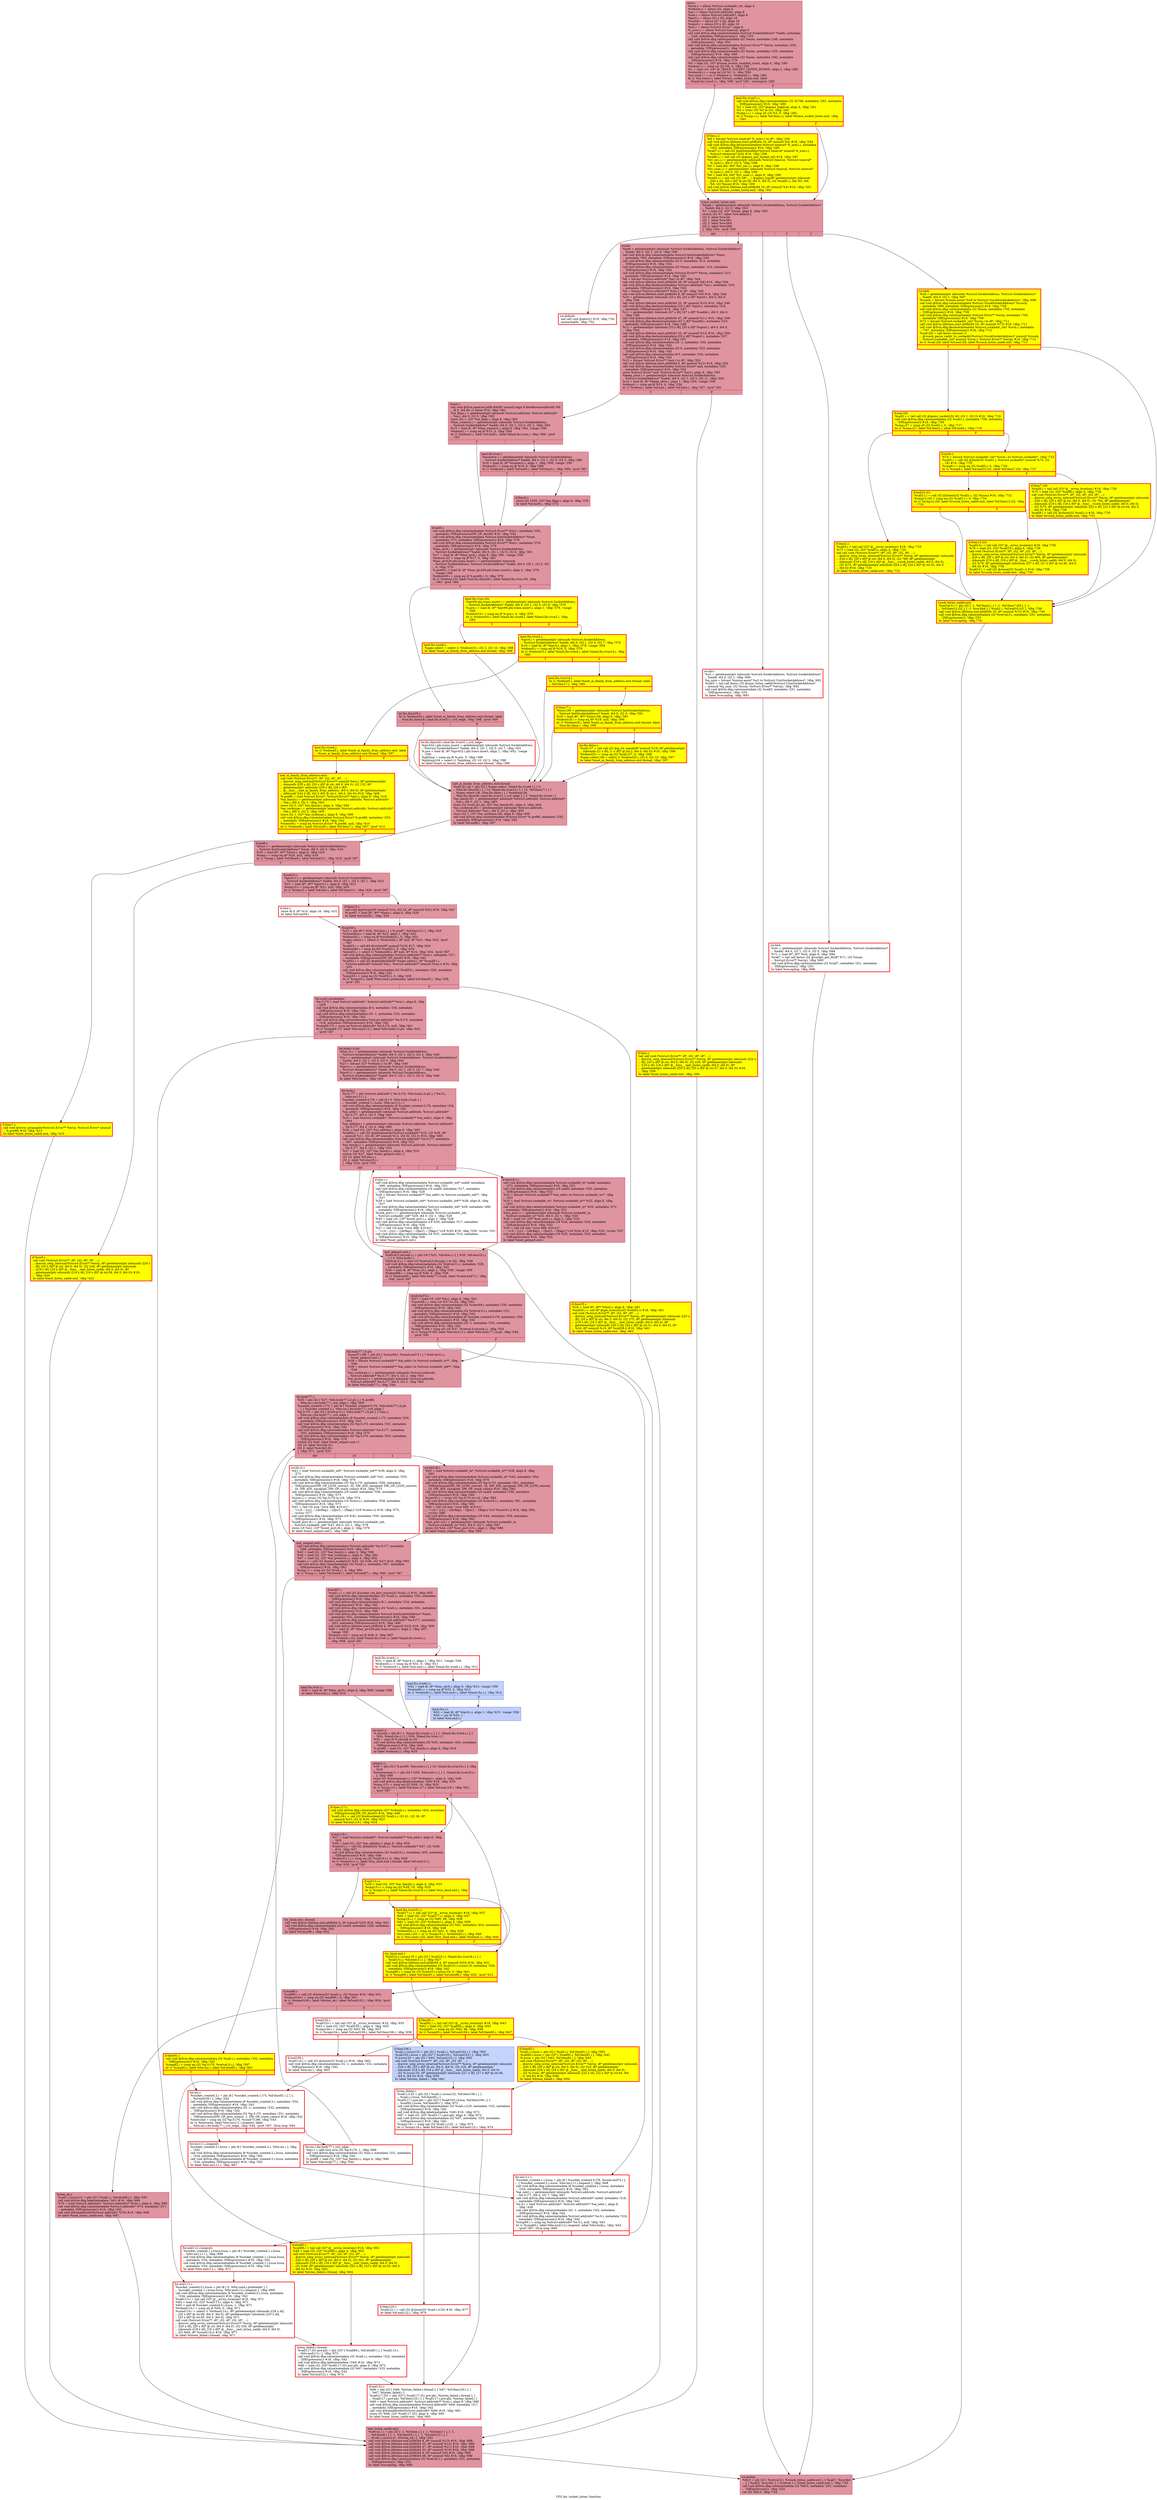 digraph "CFG for 'socket_listen' function" {
	label="CFG for 'socket_listen' function";

	Node0x55cbae876280 [shape=record,color="#b70d28ff", style=filled, fillcolor="#b70d2870",label="{entry:\l  %svm.i = alloca %struct.sockaddr_vm, align 4\l  %v6only.i.i = alloca i32, align 4\l  %ai.i = alloca %struct.addrinfo, align 8\l  %res.i = alloca %struct.addrinfo*, align 8\l  %port.i = alloca [33 x i8], align 16\l  %uaddr.i = alloca [47 x i8], align 16\l  %uport.i = alloca [33 x i8], align 16\l  %err.i = alloca %struct.Error*, align 8\l  %_now.i.i = alloca %struct.timeval, align 8\l  call void @llvm.dbg.value(metadata %struct.SocketAddress* %addr, metadata\l... !248, metadata !DIExpression()), !dbg !253\l  call void @llvm.dbg.value(metadata i32 %num, metadata !249, metadata\l... !DIExpression()), !dbg !253\l  call void @llvm.dbg.value(metadata %struct.Error** %errp, metadata !250,\l... metadata !DIExpression()), !dbg !253\l  call void @llvm.dbg.value(metadata i32 %num, metadata !254, metadata\l... !DIExpression()) #16, !dbg !260\l  call void @llvm.dbg.value(metadata i32 %num, metadata !262, metadata\l... !DIExpression()) #16, !dbg !276\l  %0 = load i32, i32* @trace_events_enabled_count, align 4, !dbg !280\l  %tobool.i.i = icmp eq i32 %0, 0, !dbg !280\l  %1 = load i16, i16* @_TRACE_SOCKET_LISTEN_DSTATE, align 2, !dbg !280\l  %tobool4.i.i = icmp eq i16 %1, 0, !dbg !280\l  %or.cond.i.i = or i1 %tobool.i.i, %tobool4.i.i, !dbg !280\l  br i1 %or.cond.i.i, label %trace_socket_listen.exit, label\l... %land.lhs.true5.i.i, !dbg !280, !prof !281, !misexpect !282\l|{<s0>T|<s1>F}}"];
	Node0x55cbae876280:s0 -> Node0x55cbae91e3b0;
	Node0x55cbae876280:s1 -> Node0x55cbae9c3880;
	Node0x55cbae9c3880 [shape=record,penwidth=3.0, style="filled", color="red", fillcolor="yellow",label="{land.lhs.true5.i.i:                               \l  call void @llvm.dbg.value(metadata i32 32768, metadata !283, metadata\l... !DIExpression()) #16, !dbg !289\l  %2 = load i32, i32* @qemu_loglevel, align 4, !dbg !291\l  %3 = trunc i32 %2 to i16, !dbg !292\l  %cmp.i.i.i = icmp slt i16 %3, 0, !dbg !292\l  br i1 %cmp.i.i.i, label %if.then.i.i, label %trace_socket_listen.exit, !dbg\l... !293\l|{<s0>T|<s1>F}}"];
	Node0x55cbae9c3880:s0 -> Node0x55cbae91d450;
	Node0x55cbae9c3880:s1 -> Node0x55cbae91e3b0;
	Node0x55cbae91d450 [shape=record,penwidth=3.0, style="filled", color="red", fillcolor="yellow",label="{if.then.i.i:                                      \l  %4 = bitcast %struct.timeval* %_now.i.i to i8*, !dbg !294\l  call void @llvm.lifetime.start.p0i8(i64 16, i8* nonnull %4) #16, !dbg !294\l  call void @llvm.dbg.declare(metadata %struct.timeval* %_now.i.i, metadata\l... !265, metadata !DIExpression()) #16, !dbg !295\l  %call7.i.i = call i32 @gettimeofday(%struct.timeval* nonnull %_now.i.i,\l... %struct.timezone* null) #16, !dbg !296\l  %call8.i.i = tail call i32 @qemu_get_thread_id() #16, !dbg !297\l  %tv_sec.i.i = getelementptr inbounds %struct.timeval, %struct.timeval*\l... %_now.i.i, i64 0, i32 0, !dbg !298\l  %5 = load i64, i64* %tv_sec.i.i, align 8, !dbg !298\l  %tv_usec.i.i = getelementptr inbounds %struct.timeval, %struct.timeval*\l... %_now.i.i, i64 0, i32 1, !dbg !299\l  %6 = load i64, i64* %tv_usec.i.i, align 8, !dbg !299\l  %call9.i.i = tail call i32 (i8*, ...) @qemu_log(i8* getelementptr inbounds\l... ([40 x i8], [40 x i8]* @.str.56, i64 0, i64 0), i32 %call8.i.i, i64 %5, i64\l... %6, i32 %num) #16, !dbg !300\l  call void @llvm.lifetime.end.p0i8(i64 16, i8* nonnull %4) #16, !dbg !301\l  br label %trace_socket_listen.exit, !dbg !302\l}"];
	Node0x55cbae91d450 -> Node0x55cbae91e3b0;
	Node0x55cbae91e3b0 [shape=record,color="#b70d28ff", style=filled, fillcolor="#b70d2870",label="{trace_socket_listen.exit:                         \l  %type = getelementptr inbounds %struct.SocketAddress, %struct.SocketAddress*\l... %addr, i64 0, i32 0, !dbg !303\l  %7 = load i32, i32* %type, align 8, !dbg !303\l  switch i32 %7, label %sw.default [\l    i32 0, label %sw.bb\l    i32 1, label %sw.bb1\l    i32 3, label %sw.bb4\l    i32 2, label %sw.bb8\l  ], !dbg !304, !prof !305\l|{<s0>def|<s1>0|<s2>1|<s3>3|<s4>2}}"];
	Node0x55cbae91e3b0:s0 -> Node0x55cbae8d4490;
	Node0x55cbae91e3b0:s1 -> Node0x55cbae8d4860;
	Node0x55cbae91e3b0:s2 -> Node0x55cbae8345c0;
	Node0x55cbae91e3b0:s3 -> Node0x55cbae8d53e0;
	Node0x55cbae91e3b0:s4 -> Node0x55cbae8d5af0;
	Node0x55cbae8d4860 [shape=record,color="#b70d28ff", style=filled, fillcolor="#b70d2870",label="{sw.bb:                                            \l  %inet = getelementptr inbounds %struct.SocketAddress, %struct.SocketAddress*\l... %addr, i64 0, i32 1, i32 0, !dbg !306\l  call void @llvm.dbg.value(metadata %struct.InetSocketAddress* %inet,\l... metadata !308, metadata !DIExpression()) #16, !dbg !342\l  call void @llvm.dbg.value(metadata i32 0, metadata !313, metadata\l... !DIExpression()) #16, !dbg !342\l  call void @llvm.dbg.value(metadata i32 %num, metadata !314, metadata\l... !DIExpression()) #16, !dbg !342\l  call void @llvm.dbg.value(metadata %struct.Error** %errp, metadata !315,\l... metadata !DIExpression()) #16, !dbg !342\l  %8 = bitcast %struct.addrinfo* %ai.i to i8*, !dbg !344\l  call void @llvm.lifetime.start.p0i8(i64 48, i8* nonnull %8) #16, !dbg !344\l  call void @llvm.dbg.declare(metadata %struct.addrinfo* %ai.i, metadata !316,\l... metadata !DIExpression()) #16, !dbg !345\l  %9 = bitcast %struct.addrinfo** %res.i to i8*, !dbg !344\l  call void @llvm.lifetime.start.p0i8(i64 8, i8* nonnull %9) #16, !dbg !344\l  %10 = getelementptr inbounds [33 x i8], [33 x i8]* %port.i, i64 0, i64 0,\l... !dbg !346\l  call void @llvm.lifetime.start.p0i8(i64 33, i8* nonnull %10) #16, !dbg !346\l  call void @llvm.dbg.declare(metadata [33 x i8]* %port.i, metadata !319,\l... metadata !DIExpression()) #16, !dbg !347\l  %11 = getelementptr inbounds [47 x i8], [47 x i8]* %uaddr.i, i64 0, i64 0,\l... !dbg !348\l  call void @llvm.lifetime.start.p0i8(i64 47, i8* nonnull %11) #16, !dbg !348\l  call void @llvm.dbg.declare(metadata [47 x i8]* %uaddr.i, metadata !323,\l... metadata !DIExpression()) #16, !dbg !349\l  %12 = getelementptr inbounds [33 x i8], [33 x i8]* %uport.i, i64 0, i64 0,\l... !dbg !350\l  call void @llvm.lifetime.start.p0i8(i64 33, i8* nonnull %12) #16, !dbg !350\l  call void @llvm.dbg.declare(metadata [33 x i8]* %uport.i, metadata !327,\l... metadata !DIExpression()) #16, !dbg !351\l  call void @llvm.dbg.value(metadata i32 -1, metadata !332, metadata\l... !DIExpression()) #16, !dbg !342\l  call void @llvm.dbg.value(metadata i32 0, metadata !333, metadata\l... !DIExpression()) #16, !dbg !342\l  call void @llvm.dbg.value(metadata i8 0, metadata !334, metadata\l... !DIExpression()) #16, !dbg !342\l  %13 = bitcast %struct.Error** %err.i to i8*, !dbg !352\l  call void @llvm.lifetime.start.p0i8(i64 8, i8* nonnull %13) #16, !dbg !352\l  call void @llvm.dbg.value(metadata %struct.Error* null, metadata !335,\l... metadata !DIExpression()) #16, !dbg !342\l  store %struct.Error* null, %struct.Error** %err.i, align 8, !dbg !353\l  %keep_alive.i = getelementptr inbounds %struct.SocketAddress,\l... %struct.SocketAddress* %addr, i64 0, i32 1, i32 0, i32 11, !dbg !354\l  %14 = load i8, i8* %keep_alive.i, align 1, !dbg !354, !range !356\l  %tobool.i = icmp eq i8 %14, 0, !dbg !354\l  br i1 %tobool.i, label %if.end.i, label %if.then.i, !dbg !357, !prof !281\l|{<s0>T|<s1>F}}"];
	Node0x55cbae8d4860:s0 -> Node0x55cbae918420;
	Node0x55cbae8d4860:s1 -> Node0x55cbae9632a0;
	Node0x55cbae9632a0 [shape=record,penwidth=3.0, style="filled", color="red", fillcolor="yellow",label="{if.then.i:                                        \l  tail call void (%struct.Error**, i8*, i32, i8*, i8*, ...)\l... @error_setg_internal(%struct.Error** %errp, i8* getelementptr inbounds ([20 x\l... i8], [20 x i8]* @.str, i64 0, i64 0), i32 226, i8* getelementptr inbounds\l... ([18 x i8], [18 x i8]* @__func__.inet_listen_saddr, i64 0, i64 0), i8*\l... getelementptr inbounds ([55 x i8], [55 x i8]* @.str.57, i64 0, i64 0)) #16,\l... !dbg !358\l  br label %inet_listen_saddr.exit, !dbg !360\l}"];
	Node0x55cbae9632a0 -> Node0x55cbae9a6930;
	Node0x55cbae918420 [shape=record,color="#b70d28ff", style=filled, fillcolor="#b70d2870",label="{if.end.i:                                         \l  call void @llvm.memset.p0i8.i64(i8* nonnull align 8 dereferenceable(48) %8,\l... i8 0, i64 48, i1 false) #16, !dbg !361\l  %ai_flags.i = getelementptr inbounds %struct.addrinfo, %struct.addrinfo*\l... %ai.i, i64 0, i32 0, !dbg !362\l  store i32 1, i32* %ai_flags.i, align 8, !dbg !363\l  %has_numeric.i = getelementptr inbounds %struct.SocketAddress,\l... %struct.SocketAddress* %addr, i64 0, i32 1, i32 0, i32 2, !dbg !364\l  %15 = load i8, i8* %has_numeric.i, align 8, !dbg !364, !range !356\l  %tobool1.i = icmp eq i8 %15, 0, !dbg !364\l  br i1 %tobool1.i, label %if.end5.i, label %land.lhs.true.i, !dbg !366, !prof\l... !367\l|{<s0>T|<s1>F}}"];
	Node0x55cbae918420:s0 -> Node0x55cbae9f7740;
	Node0x55cbae918420:s1 -> Node0x55cbae918490;
	Node0x55cbae918490 [shape=record,color="#b70d28ff", style=filled, fillcolor="#b70d2870",label="{land.lhs.true.i:                                  \l  %numeric.i = getelementptr inbounds %struct.SocketAddress,\l... %struct.SocketAddress* %addr, i64 0, i32 1, i32 0, i32 3, !dbg !368\l  %16 = load i8, i8* %numeric.i, align 1, !dbg !368, !range !356\l  %tobool2.i = icmp eq i8 %16, 0, !dbg !368\l  br i1 %tobool2.i, label %if.end5.i, label %if.then3.i, !dbg !369, !prof !367\l|{<s0>T|<s1>F}}"];
	Node0x55cbae918490:s0 -> Node0x55cbae9f7740;
	Node0x55cbae918490:s1 -> Node0x55cbae8d8dd0;
	Node0x55cbae8d8dd0 [shape=record,color="#b70d28ff", style=filled, fillcolor="#b70d2870",label="{if.then3.i:                                       \l  store i32 1029, i32* %ai_flags.i, align 8, !dbg !370\l  br label %if.end5.i, !dbg !372\l}"];
	Node0x55cbae8d8dd0 -> Node0x55cbae9f7740;
	Node0x55cbae9f7740 [shape=record,color="#b70d28ff", style=filled, fillcolor="#b70d2870",label="{if.end5.i:                                        \l  call void @llvm.dbg.value(metadata %struct.Error** %err.i, metadata !335,\l... metadata !DIExpression(DW_OP_deref)) #16, !dbg !342\l  call void @llvm.dbg.value(metadata %struct.InetSocketAddress* %inet,\l... metadata !373, metadata !DIExpression()) #16, !dbg !379\l  call void @llvm.dbg.value(metadata %struct.Error** %err.i, metadata !378,\l... metadata !DIExpression()) #16, !dbg !379\l  %has_ipv6.i = getelementptr inbounds %struct.SocketAddress,\l... %struct.SocketAddress* %addr, i64 0, i32 1, i32 0, i32 8, !dbg !381\l  %17 = load i8, i8* %has_ipv6.i, align 8, !dbg !381, !range !356\l  %tobool.i33 = icmp eq i8 %17, 0, !dbg !381\l  %has_ipv429.phi.trans.insert.i = getelementptr inbounds\l... %struct.SocketAddress, %struct.SocketAddress* %addr, i64 0, i32 1, i32 0, i32\l... 6, !dbg !379\l  %.pre66.i = load i8, i8* %has_ipv429.phi.trans.insert.i, align 2, !dbg !379,\l... !range !356\l  %tobool30.i = icmp eq i8 %.pre66.i, 0, !dbg !379\l  br i1 %tobool.i33, label %lor.lhs.false28.i, label %land.lhs.true.i34, !dbg\l... !383, !prof !384\l|{<s0>T|<s1>F}}"];
	Node0x55cbae9f7740:s0 -> Node0x55cbae9a4920;
	Node0x55cbae9f7740:s1 -> Node0x55cbae99cce0;
	Node0x55cbae99cce0 [shape=record,penwidth=3.0, style="filled", color="red", fillcolor="yellow",label="{land.lhs.true.i34:                                \l  %ipv69.phi.trans.insert.i = getelementptr inbounds %struct.SocketAddress,\l... %struct.SocketAddress* %addr, i64 0, i32 1, i32 0, i32 9, !dbg !379\l  %.pre.i = load i8, i8* %ipv69.phi.trans.insert.i, align 1, !dbg !379, !range\l... !356\l  %tobool10.i = icmp eq i8 %.pre.i, 0, !dbg !379\l  br i1 %tobool30.i, label %land.lhs.true8.i, label %land.lhs.true2.i, !dbg\l... !385\l|{<s0>T|<s1>F}}"];
	Node0x55cbae99cce0:s0 -> Node0x55cbae9dcc70;
	Node0x55cbae99cce0:s1 -> Node0x55cbae8a9a90;
	Node0x55cbae8a9a90 [shape=record,penwidth=3.0, style="filled", color="red", fillcolor="yellow",label="{land.lhs.true2.i:                                 \l  %ipv4.i = getelementptr inbounds %struct.SocketAddress,\l... %struct.SocketAddress* %addr, i64 0, i32 1, i32 0, i32 7, !dbg !379\l  %18 = load i8, i8* %ipv4.i, align 1, !dbg !379, !range !356\l  %tobool5.i = icmp eq i8 %18, 0, !dbg !379\l  br i1 %tobool10.i, label %land.lhs.true4.i, label %land.lhs.true14.i, !dbg\l... !386\l|{<s0>T|<s1>F}}"];
	Node0x55cbae8a9a90:s0 -> Node0x55cbae94cb10;
	Node0x55cbae8a9a90:s1 -> Node0x55cbae962250;
	Node0x55cbae94cb10 [shape=record,penwidth=3.0, style="filled", color="red", fillcolor="yellow",label="{land.lhs.true4.i:                                 \l  br i1 %tobool5.i, label %inet_ai_family_from_address.exit, label\l... %inet_ai_family_from_address.exit.thread, !dbg !387\l|{<s0>T|<s1>F}}"];
	Node0x55cbae94cb10:s0 -> Node0x55cbae9680a0;
	Node0x55cbae94cb10:s1 -> Node0x55cbae9807a0;
	Node0x55cbae9dcc70 [shape=record,penwidth=3.0, style="filled", color="red", fillcolor="yellow",label="{land.lhs.true8.i:                                 \l  %spec.select = select i1 %tobool10.i, i32 2, i32 10, !dbg !388\l  br label %inet_ai_family_from_address.exit.thread, !dbg !388\l}"];
	Node0x55cbae9dcc70 -> Node0x55cbae9807a0;
	Node0x55cbae962250 [shape=record,penwidth=3.0, style="filled", color="red", fillcolor="yellow",label="{land.lhs.true14.i:                                \l  br i1 %tobool5.i, label %inet_ai_family_from_address.exit.thread, label\l... %if.then17.i, !dbg !390\l|{<s0>T|<s1>F}}"];
	Node0x55cbae962250:s0 -> Node0x55cbae9807a0;
	Node0x55cbae962250:s1 -> Node0x55cbae94df10;
	Node0x55cbae94df10 [shape=record,penwidth=3.0, style="filled", color="red", fillcolor="yellow",label="{if.then17.i:                                      \l  %host.i36 = getelementptr inbounds %struct.InetSocketAddress,\l... %struct.InetSocketAddress* %inet, i64 0, i32 0, !dbg !391\l  %19 = load i8*, i8** %host.i36, align 8, !dbg !391\l  %tobool18.i = icmp eq i8* %19, null, !dbg !394\l  br i1 %tobool18.i, label %inet_ai_family_from_address.exit.thread, label\l... %lor.lhs.false.i, !dbg !395\l|{<s0>T|<s1>F}}"];
	Node0x55cbae94df10:s0 -> Node0x55cbae9807a0;
	Node0x55cbae94df10:s1 -> Node0x55cbae825e40;
	Node0x55cbae825e40 [shape=record,penwidth=3.0, style="filled", color="red", fillcolor="yellow",label="{lor.lhs.false.i:                                  \l  %call.i37 = tail call i32 @g_str_equal(i8* nonnull %19, i8* getelementptr\l... inbounds ([1 x i8], [1 x i8]* @.str.2, i64 0, i64 0)) #16, !dbg !396\l  %tobool20.i = icmp eq i32 %call.i37, 0, !dbg !396\l  %spec.select.i38 = select i1 %tobool20.i, i32 0, i32 10, !dbg !397\l  br label %inet_ai_family_from_address.exit.thread, !dbg !397\l}"];
	Node0x55cbae825e40 -> Node0x55cbae9807a0;
	Node0x55cbae9a4920 [shape=record,color="#b70d28ff", style=filled, fillcolor="#b70d2870",label="{lor.lhs.false28.i:                                \l  br i1 %tobool30.i, label %inet_ai_family_from_address.exit.thread, label\l... %lor.lhs.false28.i.land.lhs.true31.i_crit_edge, !dbg !398, !prof !400\l|{<s0>T|<s1>F}}"];
	Node0x55cbae9a4920:s0 -> Node0x55cbae9807a0;
	Node0x55cbae9a4920:s1 -> Node0x55cbae94faa0;
	Node0x55cbae94faa0 [shape=record,penwidth=3.0, color="red",label="{lor.lhs.false28.i.land.lhs.true31.i_crit_edge:    \l  %ipv432.i.phi.trans.insert = getelementptr inbounds %struct.SocketAddress,\l... %struct.SocketAddress* %addr, i64 0, i32 1, i32 0, i32 7, !dbg !401\l  %.pre = load i8, i8* %ipv432.i.phi.trans.insert, align 1, !dbg !402, !range\l... !356\l  %phitmp = icmp eq i8 %.pre, 0, !dbg !398\l  %phitmp104 = select i1 %phitmp, i32 10, i32 2, !dbg !398\l  br label %inet_ai_family_from_address.exit.thread, !dbg !398\l}"];
	Node0x55cbae94faa0 -> Node0x55cbae9807a0;
	Node0x55cbae9807a0 [shape=record,color="#b70d28ff", style=filled, fillcolor="#b70d2870",label="{inet_ai_family_from_address.exit.thread:          \l  %call.i41.ph = phi i32 [ %spec.select, %land.lhs.true8.i ], [ 0,\l... %lor.lhs.false28.i ], [ 10, %land.lhs.true14.i ], [ 10, %if.then17.i ], [\l... %spec.select.i38, %lor.lhs.false.i ], [ %phitmp104,\l... %lor.lhs.false28.i.land.lhs.true31.i_crit_edge ], [ 2, %land.lhs.true4.i ]\l  %ai_family.i91 = getelementptr inbounds %struct.addrinfo, %struct.addrinfo*\l... %ai.i, i64 0, i32 1, !dbg !403\l  store i32 %call.i41.ph, i32* %ai_family.i91, align 4, !dbg !404\l  %ai_socktype.i92 = getelementptr inbounds %struct.addrinfo,\l... %struct.addrinfo* %ai.i, i64 0, i32 2, !dbg !405\l  store i32 1, i32* %ai_socktype.i92, align 8, !dbg !406\l  call void @llvm.dbg.value(metadata %struct.Error* %.pre86, metadata !335,\l... metadata !DIExpression()) #16, !dbg !342\l  br label %if.end8.i, !dbg !407\l}"];
	Node0x55cbae9807a0 -> Node0x55cbae8ac990;
	Node0x55cbae9680a0 [shape=record,penwidth=3.0, style="filled", color="red", fillcolor="yellow",label="{inet_ai_family_from_address.exit:                 \l  call void (%struct.Error**, i8*, i32, i8*, i8*, ...)\l... @error_setg_internal(%struct.Error** nonnull %err.i, i8* getelementptr\l... inbounds ([20 x i8], [20 x i8]* @.str, i64 0, i64 0), i32 132, i8*\l... getelementptr inbounds ([28 x i8], [28 x i8]*\l... @__func__.inet_ai_family_from_address, i64 0, i64 0), i8* getelementptr\l... inbounds ([42 x i8], [42 x i8]* @.str.1, i64 0, i64 0)) #16, !dbg !408\l  %.pre86 = load %struct.Error*, %struct.Error** %err.i, align 8, !dbg !410\l  %ai_family.i = getelementptr inbounds %struct.addrinfo, %struct.addrinfo*\l... %ai.i, i64 0, i32 1, !dbg !403\l  store i32 0, i32* %ai_family.i, align 4, !dbg !404\l  %ai_socktype.i = getelementptr inbounds %struct.addrinfo, %struct.addrinfo*\l... %ai.i, i64 0, i32 2, !dbg !405\l  store i32 1, i32* %ai_socktype.i, align 8, !dbg !406\l  call void @llvm.dbg.value(metadata %struct.Error* %.pre86, metadata !335,\l... metadata !DIExpression()) #16, !dbg !342\l  %tobool6.i = icmp eq %struct.Error* %.pre86, null, !dbg !410\l  br i1 %tobool6.i, label %if.end8.i, label %if.then7.i, !dbg !407, !prof !412\l|{<s0>T|<s1>F}}"];
	Node0x55cbae9680a0:s0 -> Node0x55cbae8ac990;
	Node0x55cbae9680a0:s1 -> Node0x55cbae9f1360;
	Node0x55cbae9f1360 [shape=record,penwidth=3.0, style="filled", color="red", fillcolor="yellow",label="{if.then7.i:                                       \l  call void @error_propagate(%struct.Error** %errp, %struct.Error* nonnull\l... %.pre86) #16, !dbg !413\l  br label %inet_listen_saddr.exit, !dbg !415\l}"];
	Node0x55cbae9f1360 -> Node0x55cbae9a6930;
	Node0x55cbae8ac990 [shape=record,color="#b70d28ff", style=filled, fillcolor="#b70d2870",label="{if.end8.i:                                        \l  %host.i = getelementptr inbounds %struct.InetSocketAddress,\l... %struct.InetSocketAddress* %inet, i64 0, i32 0, !dbg !416\l  %20 = load i8*, i8** %host.i, align 8, !dbg !416\l  %cmp.i = icmp eq i8* %20, null, !dbg !418\l  br i1 %cmp.i, label %if.then9.i, label %if.end10.i, !dbg !419, !prof !367\l|{<s0>T|<s1>F}}"];
	Node0x55cbae8ac990:s0 -> Node0x55cbae997f30;
	Node0x55cbae8ac990:s1 -> Node0x55cbae9f0440;
	Node0x55cbae997f30 [shape=record,penwidth=3.0, style="filled", color="red", fillcolor="yellow",label="{if.then9.i:                                       \l  call void (%struct.Error**, i8*, i32, i8*, i8*, ...)\l... @error_setg_internal(%struct.Error** %errp, i8* getelementptr inbounds ([20 x\l... i8], [20 x i8]* @.str, i64 0, i64 0), i32 244, i8* getelementptr inbounds\l... ([18 x i8], [18 x i8]* @__func__.inet_listen_saddr, i64 0, i64 0), i8*\l... getelementptr inbounds ([19 x i8], [19 x i8]* @.str.58, i64 0, i64 0)) #16,\l... !dbg !420\l  br label %inet_listen_saddr.exit, !dbg !422\l}"];
	Node0x55cbae997f30 -> Node0x55cbae9a6930;
	Node0x55cbae9f0440 [shape=record,color="#b70d28ff", style=filled, fillcolor="#b70d2870",label="{if.end10.i:                                       \l  %port11.i = getelementptr inbounds %struct.SocketAddress,\l... %struct.SocketAddress* %addr, i64 0, i32 1, i32 0, i32 1, !dbg !423\l  %21 = load i8*, i8** %port11.i, align 8, !dbg !423\l  %cmp12.i = icmp eq i8* %21, null, !dbg !425\l  br i1 %cmp12.i, label %if.else.i, label %if.then13.i, !dbg !426, !prof !367\l|{<s0>T|<s1>F}}"];
	Node0x55cbae9f0440:s0 -> Node0x55cbae922650;
	Node0x55cbae9f0440:s1 -> Node0x55cbae8d4080;
	Node0x55cbae8d4080 [shape=record,color="#b70d28ff", style=filled, fillcolor="#b70d2870",label="{if.then13.i:                                      \l  call void @pstrcpy(i8* nonnull %10, i32 33, i8* nonnull %21) #16, !dbg !427\l  %.pre87 = load i8*, i8** %host.i, align 8, !dbg !429\l  br label %if.end39.i, !dbg !430\l}"];
	Node0x55cbae8d4080 -> Node0x55cbae64c7d0;
	Node0x55cbae922650 [shape=record,penwidth=3.0, color="red",label="{if.else.i:                                        \l  store i8 0, i8* %10, align 16, !dbg !431\l  br label %if.end39.i\l}"];
	Node0x55cbae922650 -> Node0x55cbae64c7d0;
	Node0x55cbae64c7d0 [shape=record,color="#b70d28ff", style=filled, fillcolor="#b70d2870",label="{if.end39.i:                                       \l  %22 = phi i8* [ %20, %if.else.i ], [ %.pre87, %if.then13.i ], !dbg !429\l  %strlenfirst.i = load i8, i8* %22, align 1, !dbg !433\l  %tobool42.i = icmp eq i8 %strlenfirst.i, 0, !dbg !433\l  %spec.select.i = select i1 %tobool42.i, i8* null, i8* %22, !dbg !433, !prof\l... !367\l  %call45.i = call i64 @strlen(i8* nonnull %10) #17, !dbg !434\l  %tobool46.i = icmp eq i64 %call45.i, 0, !dbg !434\l  %cond51.i = select i1 %tobool46.i, i8* null, i8* %10, !dbg !434, !prof !367\l  call void @llvm.dbg.value(metadata %struct.addrinfo** %res.i, metadata !317,\l... metadata !DIExpression(DW_OP_deref)) #16, !dbg !342\l  %call52.i = call i32 @getaddrinfo(i8* %spec.select.i, i8* %cond51.i,\l... %struct.addrinfo* nonnull %ai.i, %struct.addrinfo** nonnull %res.i) #16, !dbg\l... !435\l  call void @llvm.dbg.value(metadata i32 %call52.i, metadata !328, metadata\l... !DIExpression()) #16, !dbg !342\l  %cmp53.i = icmp eq i32 %call52.i, 0, !dbg !436\l  br i1 %cmp53.i, label %for.cond.i.preheader, label %if.then55.i, !dbg !438,\l... !prof !281\l|{<s0>T|<s1>F}}"];
	Node0x55cbae64c7d0:s0 -> Node0x55cbae9a8c80;
	Node0x55cbae64c7d0:s1 -> Node0x55cbae94ed40;
	Node0x55cbae9a8c80 [shape=record,color="#b70d28ff", style=filled, fillcolor="#b70d2870",label="{for.cond.i.preheader:                             \l  %e.0.i74 = load %struct.addrinfo*, %struct.addrinfo** %res.i, align 8, !dbg\l... !439\l  call void @llvm.dbg.value(metadata i8 0, metadata !334, metadata\l... !DIExpression()) #16, !dbg !342\l  call void @llvm.dbg.value(metadata i32 -1, metadata !332, metadata\l... !DIExpression()) #16, !dbg !342\l  call void @llvm.dbg.value(metadata %struct.addrinfo* %e.0.i74, metadata\l... !318, metadata !DIExpression()) #16, !dbg !342\l  %cmp60.i75 = icmp eq %struct.addrinfo* %e.0.i74, null, !dbg !441\l  br i1 %cmp60.i75, label %for.end112.i, label %for.body.i.lr.ph, !dbg !443,\l... !prof !367\l|{<s0>T|<s1>F}}"];
	Node0x55cbae9a8c80:s0 -> Node0x55cbae969780;
	Node0x55cbae9a8c80:s1 -> Node0x55cbae97ddc0;
	Node0x55cbae97ddc0 [shape=record,color="#b70d28ff", style=filled, fillcolor="#b70d2870",label="{for.body.i.lr.ph:                                 \l  %has_to.i = getelementptr inbounds %struct.SocketAddress,\l... %struct.SocketAddress* %addr, i64 0, i32 1, i32 0, i32 4, !dbg !444\l  %to.i = getelementptr inbounds %struct.SocketAddress, %struct.SocketAddress*\l... %addr, i64 0, i32 1, i32 0, i32 5, !dbg !444\l  %23 = bitcast i32* %v6only.i.i to i8*, !dbg !446\l  %ipv4.i.i = getelementptr inbounds %struct.SocketAddress,\l... %struct.SocketAddress* %addr, i64 0, i32 1, i32 0, i32 7, !dbg !446\l  %ipv6.i.i = getelementptr inbounds %struct.SocketAddress,\l... %struct.SocketAddress* %addr, i64 0, i32 1, i32 0, i32 9, !dbg !446\l  br label %for.body.i, !dbg !443\l}"];
	Node0x55cbae97ddc0 -> Node0x55cbae9dc2a0;
	Node0x55cbae94ed40 [shape=record,penwidth=3.0, style="filled", color="red", fillcolor="yellow",label="{if.then55.i:                                      \l  %24 = load i8*, i8** %host.i, align 8, !dbg !461\l  %call58.i = call i8* @gai_strerror(i32 %call52.i) #16, !dbg !461\l  call void (%struct.Error**, i8*, i32, i8*, i8*, ...)\l... @error_setg_internal(%struct.Error** %errp, i8* getelementptr inbounds ([20 x\l... i8], [20 x i8]* @.str, i64 0, i64 0), i32 275, i8* getelementptr inbounds\l... ([18 x i8], [18 x i8]* @__func__.inet_listen_saddr, i64 0, i64 0), i8*\l... getelementptr inbounds ([40 x i8], [40 x i8]* @.str.31, i64 0, i64 0), i8*\l... %24, i8* nonnull %10, i8* %call58.i) #16, !dbg !461\l  br label %inet_listen_saddr.exit, !dbg !463\l}"];
	Node0x55cbae94ed40 -> Node0x55cbae9a6930;
	Node0x55cbae9dc2a0 [shape=record,color="#b70d28ff", style=filled, fillcolor="#b70d2870",label="{for.body.i:                                       \l  %e.0.i77 = phi %struct.addrinfo* [ %e.0.i74, %for.body.i.lr.ph ], [ %e.0.i,\l... %for.inc111.i ]\l  %socket_created.0.i76 = phi i8 [ 0, %for.body.i.lr.ph ], [\l... %socket_created.1.i.lcssa, %for.inc111.i ]\l  call void @llvm.dbg.value(metadata i8 %socket_created.0.i76, metadata !334,\l... metadata !DIExpression()) #16, !dbg !342\l  %ai_addr.i = getelementptr inbounds %struct.addrinfo, %struct.addrinfo*\l... %e.0.i77, i64 0, i32 5, !dbg !464\l  %25 = load %struct.sockaddr*, %struct.sockaddr** %ai_addr.i, align 8, !dbg\l... !464\l  %ai_addrlen.i = getelementptr inbounds %struct.addrinfo, %struct.addrinfo*\l... %e.0.i77, i64 0, i32 4, !dbg !465\l  %26 = load i32, i32* %ai_addrlen.i, align 8, !dbg !465\l  %call64.i = call i32 @getnameinfo(%struct.sockaddr* %25, i32 %26, i8*\l... nonnull %11, i32 46, i8* nonnull %12, i32 32, i32 3) #16, !dbg !466\l  call void @llvm.dbg.value(metadata %struct.addrinfo* %e.0.i77, metadata\l... !467, metadata !DIExpression()) #16, !dbg !521\l  %ai_family.i.i = getelementptr inbounds %struct.addrinfo, %struct.addrinfo*\l... %e.0.i77, i64 0, i32 1, !dbg !523\l  %27 = load i32, i32* %ai_family.i.i, align 4, !dbg !523\l  switch i32 %27, label %inet_getport.exit.i [\l    i32 10, label %if.else.i.i\l    i32 2, label %if.else18.i.i\l  ], !dbg !524, !prof !525\l|{<s0>def|<s1>10|<s2>2}}"];
	Node0x55cbae9dc2a0:s0 -> Node0x55cbae95c580;
	Node0x55cbae9dc2a0:s1 -> Node0x55cbae8d6200;
	Node0x55cbae9dc2a0:s2 -> Node0x55cbae646d30;
	Node0x55cbae8d6200 [shape=record,penwidth=3.0, color="red",label="{if.else.i.i:                                      \l  call void @llvm.dbg.value(metadata %struct.sockaddr_in6* undef, metadata\l... !490, metadata !DIExpression()) #16, !dbg !521\l  call void @llvm.dbg.value(metadata i16 undef, metadata !517, metadata\l... !DIExpression()) #16, !dbg !526\l  %28 = bitcast %struct.sockaddr** %ai_addr.i to %struct.sockaddr_in6**, !dbg\l... !527\l  %29 = load %struct.sockaddr_in6*, %struct.sockaddr_in6** %28, align 8, !dbg\l... !527\l  call void @llvm.dbg.value(metadata %struct.sockaddr_in6* %29, metadata !490,\l... metadata !DIExpression()) #16, !dbg !521\l  %sin6_port.i.i = getelementptr inbounds %struct.sockaddr_in6,\l... %struct.sockaddr_in6* %29, i64 0, i32 1, !dbg !528\l  %30 = load i16, i16* %sin6_port.i.i, align 2, !dbg !528\l  call void @llvm.dbg.value(metadata i16 %30, metadata !517, metadata\l... !DIExpression()) #16, !dbg !526\l  %31 = call i16 asm \"rorw $$8, $\{0:w\}\",\l... \"=r,0,~\{cc\},~\{dirflag\},~\{fpsr\},~\{flags\}\"(i16 %30) #18, !dbg !529, !srcloc !531\l  call void @llvm.dbg.value(metadata i16 %31, metadata !514, metadata\l... !DIExpression()) #16, !dbg !526\l  br label %inet_getport.exit.i\l}"];
	Node0x55cbae8d6200 -> Node0x55cbae95c580;
	Node0x55cbae646d30 [shape=record,color="#b70d28ff", style=filled, fillcolor="#b70d2870",label="{if.else18.i.i:                                    \l  call void @llvm.dbg.value(metadata %struct.sockaddr_in* undef, metadata\l... !472, metadata !DIExpression()) #16, !dbg !521\l  call void @llvm.dbg.value(metadata i16 undef, metadata !520, metadata\l... !DIExpression()) #16, !dbg !532\l  %32 = bitcast %struct.sockaddr** %ai_addr.i to %struct.sockaddr_in**, !dbg\l... !533\l  %33 = load %struct.sockaddr_in*, %struct.sockaddr_in** %32, align 8, !dbg\l... !533\l  call void @llvm.dbg.value(metadata %struct.sockaddr_in* %33, metadata !472,\l... metadata !DIExpression()) #16, !dbg !521\l  %sin_port.i.i = getelementptr inbounds %struct.sockaddr_in,\l... %struct.sockaddr_in* %33, i64 0, i32 1, !dbg !534\l  %34 = load i16, i16* %sin_port.i.i, align 2, !dbg !534\l  call void @llvm.dbg.value(metadata i16 %34, metadata !520, metadata\l... !DIExpression()) #16, !dbg !532\l  %35 = call i16 asm \"rorw $$8, $\{0:w\}\",\l... \"=r,0,~\{cc\},~\{dirflag\},~\{fpsr\},~\{flags\}\"(i16 %34) #18, !dbg !535, !srcloc !537\l  call void @llvm.dbg.value(metadata i16 %35, metadata !518, metadata\l... !DIExpression()) #16, !dbg !532\l  br label %inet_getport.exit.i\l}"];
	Node0x55cbae646d30 -> Node0x55cbae95c580;
	Node0x55cbae95c580 [shape=record,color="#b70d28ff", style=filled, fillcolor="#b70d2870",label="{inet_getport.exit.i:                              \l  %retval.0.shrunk.i.i = phi i16 [ %31, %if.else.i.i ], [ %35, %if.else18.i.i\l... ], [ 0, %for.body.i ]\l  %retval.0.i.i = zext i16 %retval.0.shrunk.i.i to i32, !dbg !538\l  call void @llvm.dbg.value(metadata i32 %retval.0.i.i, metadata !329,\l... metadata !DIExpression()) #16, !dbg !342\l  %36 = load i8, i8* %has_to.i, align 2, !dbg !539, !range !356\l  %tobool66.i = icmp eq i8 %36, 0, !dbg !539\l  br i1 %tobool66.i, label %for.body77.i.lr.ph, label %cond.end72.i, !dbg\l... !540, !prof !367\l|{<s0>T|<s1>F}}"];
	Node0x55cbae95c580:s0 -> Node0x55cbae9648c0;
	Node0x55cbae95c580:s1 -> Node0x55cbae94db50;
	Node0x55cbae94db50 [shape=record,color="#b70d28ff", style=filled, fillcolor="#b70d2870",label="{cond.end72.i:                                     \l  %37 = load i16, i16* %to.i, align 4, !dbg !541\l  %conv69.i = zext i16 %37 to i32, !dbg !542\l  call void @llvm.dbg.value(metadata i32 %conv69.i, metadata !330, metadata\l... !DIExpression()) #16, !dbg !342\l  call void @llvm.dbg.value(metadata i32 %retval.0.i.i, metadata !331,\l... metadata !DIExpression()) #16, !dbg !342\l  call void @llvm.dbg.value(metadata i8 %socket_created.0.i76, metadata !334,\l... metadata !DIExpression()) #16, !dbg !342\l  call void @llvm.dbg.value(metadata i32 -1, metadata !332, metadata\l... !DIExpression()) #16, !dbg !342\l  %cmp75.i69 = icmp ult i16 %37, %retval.0.shrunk.i.i, !dbg !543\l  br i1 %cmp75.i69, label %for.inc111.i, label %for.body77.i.lr.ph, !dbg !544,\l... !prof !545\l|{<s0>T|<s1>F}}"];
	Node0x55cbae94db50:s0 -> Node0x55cbae9022f0;
	Node0x55cbae94db50:s1 -> Node0x55cbae9648c0;
	Node0x55cbae9648c0 [shape=record,color="#b70d28ff", style=filled, fillcolor="#b70d2870",label="{for.body77.i.lr.ph:                               \l  %cond73.i96 = phi i32 [ %conv69.i, %cond.end72.i ], [ %retval.0.i.i,\l... %inet_getport.exit.i ]\l  %38 = bitcast %struct.sockaddr** %ai_addr.i to %struct.sockaddr_in**, !dbg\l... !546\l  %39 = bitcast %struct.sockaddr** %ai_addr.i to %struct.sockaddr_in6**, !dbg\l... !546\l  %ai_socktype.i.i = getelementptr inbounds %struct.addrinfo,\l... %struct.addrinfo* %e.0.i77, i64 0, i32 2, !dbg !563\l  %ai_protocol.i.i = getelementptr inbounds %struct.addrinfo,\l... %struct.addrinfo* %e.0.i77, i64 0, i32 3, !dbg !563\l  br label %for.body77.i, !dbg !544\l}"];
	Node0x55cbae9648c0 -> Node0x55cbae966c20;
	Node0x55cbae966c20 [shape=record,color="#b70d28ff", style=filled, fillcolor="#b70d2870",label="{for.body77.i:                                     \l  %40 = phi i32 [ %27, %for.body77.i.lr.ph ], [ %.pre88,\l... %for.inc.i.for.body77.i_crit_edge ], !dbg !569\l  %socket_created.1.i73 = phi i8 [ %socket_created.0.i76, %for.body77.i.lr.ph\l... ], [ %socket_created.2.i, %for.inc.i.for.body77.i_crit_edge ]\l  %p.0.i70 = phi i32 [ %retval.0.i.i, %for.body77.i.lr.ph ], [ %inc.i,\l... %for.inc.i.for.body77.i_crit_edge ]\l  call void @llvm.dbg.value(metadata i8 %socket_created.1.i73, metadata !334,\l... metadata !DIExpression()) #16, !dbg !342\l  call void @llvm.dbg.value(metadata i32 %p.0.i70, metadata !331, metadata\l... !DIExpression()) #16, !dbg !342\l  call void @llvm.dbg.value(metadata %struct.addrinfo* %e.0.i77, metadata\l... !552, metadata !DIExpression()) #16, !dbg !570\l  call void @llvm.dbg.value(metadata i32 %p.0.i70, metadata !553, metadata\l... !DIExpression()) #16, !dbg !570\l  switch i32 %40, label %inet_setport.exit.i [\l    i32 10, label %sw.bb.i3.i\l    i32 2, label %sw.bb5.i8.i\l  ], !dbg !571, !prof !525\l|{<s0>def|<s1>10|<s2>2}}"];
	Node0x55cbae966c20:s0 -> Node0x55cbae876180;
	Node0x55cbae966c20:s1 -> Node0x55cbae9fc300;
	Node0x55cbae966c20:s2 -> Node0x55cbae649ab0;
	Node0x55cbae9fc300 [shape=record,penwidth=3.0, color="red",label="{sw.bb.i3.i:                                       \l  %41 = load %struct.sockaddr_in6*, %struct.sockaddr_in6** %39, align 8, !dbg\l... !572\l  call void @llvm.dbg.value(metadata %struct.sockaddr_in6* %41, metadata !555,\l... metadata !DIExpression()) #16, !dbg !570\l  call void @llvm.dbg.value(metadata i32 %p.0.i70, metadata !558, metadata\l... !DIExpression(DW_OP_LLVM_convert, 32, DW_ATE_unsigned, DW_OP_LLVM_convert,\l... 16, DW_ATE_unsigned, DW_OP_stack_value)) #16, !dbg !573\l  call void @llvm.dbg.value(metadata i16 undef, metadata !556, metadata\l... !DIExpression()) #16, !dbg !573\l  %conv.i.i = trunc i32 %p.0.i70 to i16, !dbg !574\l  call void @llvm.dbg.value(metadata i16 %conv.i.i, metadata !558, metadata\l... !DIExpression()) #16, !dbg !573\l  %42 = call i16 asm \"rorw $$8, $\{0:w\}\",\l... \"=r,0,~\{cc\},~\{dirflag\},~\{fpsr\},~\{flags\}\"(i16 %conv.i.i) #18, !dbg !575,\l... !srcloc !577\l  call void @llvm.dbg.value(metadata i16 %42, metadata !556, metadata\l... !DIExpression()) #16, !dbg !573\l  %sin6_port.i6.i = getelementptr inbounds %struct.sockaddr_in6,\l... %struct.sockaddr_in6* %41, i64 0, i32 1, !dbg !578\l  store i16 %42, i16* %sin6_port.i6.i, align 2, !dbg !579\l  br label %inet_setport.exit.i, !dbg !580\l}"];
	Node0x55cbae9fc300 -> Node0x55cbae876180;
	Node0x55cbae649ab0 [shape=record,color="#b70d28ff", style=filled, fillcolor="#b70d2870",label="{sw.bb5.i8.i:                                      \l  %43 = load %struct.sockaddr_in*, %struct.sockaddr_in** %38, align 8, !dbg\l... !581\l  call void @llvm.dbg.value(metadata %struct.sockaddr_in* %43, metadata !554,\l... metadata !DIExpression()) #16, !dbg !570\l  call void @llvm.dbg.value(metadata i32 %p.0.i70, metadata !561, metadata\l... !DIExpression(DW_OP_LLVM_convert, 32, DW_ATE_unsigned, DW_OP_LLVM_convert,\l... 16, DW_ATE_unsigned, DW_OP_stack_value)) #16, !dbg !582\l  call void @llvm.dbg.value(metadata i16 undef, metadata !559, metadata\l... !DIExpression()) #16, !dbg !582\l  %conv9.i.i = trunc i32 %p.0.i70 to i16, !dbg !583\l  call void @llvm.dbg.value(metadata i16 %conv9.i.i, metadata !561, metadata\l... !DIExpression()) #16, !dbg !582\l  %44 = call i16 asm \"rorw $$8, $\{0:w\}\",\l... \"=r,0,~\{cc\},~\{dirflag\},~\{fpsr\},~\{flags\}\"(i16 %conv9.i.i) #18, !dbg !584,\l... !srcloc !586\l  call void @llvm.dbg.value(metadata i16 %44, metadata !559, metadata\l... !DIExpression()) #16, !dbg !582\l  %sin_port.i10.i = getelementptr inbounds %struct.sockaddr_in,\l... %struct.sockaddr_in* %43, i64 0, i32 1, !dbg !587\l  store i16 %44, i16* %sin_port.i10.i, align 2, !dbg !588\l  br label %inet_setport.exit.i, !dbg !589\l}"];
	Node0x55cbae649ab0 -> Node0x55cbae876180;
	Node0x55cbae876180 [shape=record,color="#b70d28ff", style=filled, fillcolor="#b70d2870",label="{inet_setport.exit.i:                              \l  call void @llvm.dbg.value(metadata %struct.addrinfo* %e.0.i77, metadata\l... !566, metadata !DIExpression()) #16, !dbg !563\l  %45 = load i32, i32* %ai_family.i.i, align 4, !dbg !590\l  %46 = load i32, i32* %ai_socktype.i.i, align 8, !dbg !591\l  %47 = load i32, i32* %ai_protocol.i.i, align 4, !dbg !592\l  %call.i.i = call i32 @qemu_socket(i32 %45, i32 %46, i32 %47) #16, !dbg !593\l  call void @llvm.dbg.value(metadata i32 %call.i.i, metadata !567, metadata\l... !DIExpression()) #16, !dbg !563\l  %cmp.i.i = icmp slt i32 %call.i.i, 0, !dbg !594\l  br i1 %cmp.i.i, label %if.then81.i, label %if.end87.i, !dbg !596, !prof !367\l|{<s0>T|<s1>F}}"];
	Node0x55cbae876180:s0 -> Node0x55cbae9f28d0;
	Node0x55cbae876180:s1 -> Node0x55cbae8d3ff0;
	Node0x55cbae9f28d0 [shape=record,penwidth=3.0, style="filled", color="red", fillcolor="yellow",label="{if.then81.i:                                      \l  call void @llvm.dbg.value(metadata i32 %call.i.i, metadata !332, metadata\l... !DIExpression()) #16, !dbg !342\l  %cmp82.i = icmp eq i32 %p.0.i70, %retval.0.i.i, !dbg !597\l  br i1 %cmp82.i, label %for.inc.i, label %if.else85.i, !dbg !601\l|{<s0>T|<s1>F}}"];
	Node0x55cbae9f28d0:s0 -> Node0x55cbae95bdd0;
	Node0x55cbae9f28d0:s1 -> Node0x55cbae9f6590;
	Node0x55cbae9f6590 [shape=record,penwidth=3.0, style="filled", color="red", fillcolor="yellow",label="{if.else85.i:                                      \l  %call86.i = tail call i32* @__errno_location() #18, !dbg !602\l  %48 = load i32, i32* %call86.i, align 4, !dbg !602\l  call void (%struct.Error**, i8*, i32, i8*, i32, i8*, ...)\l... @error_setg_errno_internal(%struct.Error** %errp, i8* getelementptr inbounds\l... ([20 x i8], [20 x i8]* @.str, i64 0, i64 0), i32 301, i8* getelementptr\l... inbounds ([18 x i8], [18 x i8]* @__func__.inet_listen_saddr, i64 0, i64 0),\l... i32 %48, i8* getelementptr inbounds ([43 x i8], [43 x i8]* @.str.63, i64 0,\l... i64 0)) #16, !dbg !602\l  br label %listen_failed.i.thread, !dbg !604\l}"];
	Node0x55cbae9f6590 -> Node0x55cbae9cadb0;
	Node0x55cbae8d3ff0 [shape=record,color="#b70d28ff", style=filled, fillcolor="#b70d2870",label="{if.end87.i:                                       \l  %call1.i.i = call i32 @socket_set_fast_reuse(i32 %call.i.i) #16, !dbg !605\l  call void @llvm.dbg.value(metadata i32 %call.i.i, metadata !332, metadata\l... !DIExpression()) #16, !dbg !342\l  call void @llvm.dbg.value(metadata i8 1, metadata !334, metadata\l... !DIExpression()) #16, !dbg !342\l  call void @llvm.dbg.value(metadata i32 %call.i.i, metadata !451, metadata\l... !DIExpression()) #16, !dbg !446\l  call void @llvm.dbg.value(metadata %struct.InetSocketAddress* %inet,\l... metadata !452, metadata !DIExpression()) #16, !dbg !446\l  call void @llvm.dbg.value(metadata %struct.addrinfo* %e.0.i77, metadata\l... !453, metadata !DIExpression()) #16, !dbg !446\l  call void @llvm.lifetime.start.p0i8(i64 4, i8* nonnull %23) #16, !dbg !606\l  %49 = load i8, i8* %has_ipv429.phi.trans.insert.i, align 2, !dbg !607,\l... !range !356\l  %tobool.i.i24 = icmp eq i8 %49, 0, !dbg !607\l  br i1 %tobool.i.i24, label %land.lhs.true.i.i, label %land.lhs.true4.i.i,\l... !dbg !608, !prof !281\l|{<s0>T|<s1>F}}"];
	Node0x55cbae8d3ff0:s0 -> Node0x55cbae9f51f0;
	Node0x55cbae8d3ff0:s1 -> Node0x55cbae9221a0;
	Node0x55cbae9f51f0 [shape=record,color="#b70d28ff", style=filled, fillcolor="#b70d2870",label="{land.lhs.true.i.i:                                \l  %50 = load i8, i8* %has_ipv6.i, align 8, !dbg !609, !range !356\l  br label %lor.end.i.i, !dbg !610\l}"];
	Node0x55cbae9f51f0 -> Node0x55cbae9379d0;
	Node0x55cbae9221a0 [shape=record,penwidth=3.0, color="red",label="{land.lhs.true4.i.i:                               \l  %51 = load i8, i8* %ipv4.i.i, align 1, !dbg !611, !range !356\l  %tobool5.i.i = icmp eq i8 %51, 0, !dbg !611\l  br i1 %tobool5.i.i, label %lor.end.i.i, label %land.lhs.true6.i.i, !dbg !612\l|{<s0>T|<s1>F}}"];
	Node0x55cbae9221a0:s0 -> Node0x55cbae9379d0;
	Node0x55cbae9221a0:s1 -> Node0x55cbae9c8450;
	Node0x55cbae9c8450 [shape=record,color="#3d50c3ff", style=filled, fillcolor="#779af770",label="{land.lhs.true6.i.i:                               \l  %52 = load i8, i8* %has_ipv6.i, align 8, !dbg !613, !range !356\l  %tobool8.i.i = icmp eq i8 %52, 0, !dbg !613\l  br i1 %tobool8.i.i, label %lor.end.i.i, label %land.rhs.i.i, !dbg !614\l|{<s0>T|<s1>F}}"];
	Node0x55cbae9c8450:s0 -> Node0x55cbae9379d0;
	Node0x55cbae9c8450:s1 -> Node0x55cbae9c8500;
	Node0x55cbae9c8500 [shape=record,color="#3d50c3ff", style=filled, fillcolor="#7093f370",label="{land.rhs.i.i:                                     \l  %53 = load i8, i8* %ipv6.i.i, align 1, !dbg !615, !range !356\l  %54 = xor i8 %53, 1\l  br label %lor.end.i.i\l}"];
	Node0x55cbae9c8500 -> Node0x55cbae9379d0;
	Node0x55cbae9379d0 [shape=record,color="#b70d28ff", style=filled, fillcolor="#b70d2870",label="{lor.end.i.i:                                      \l  %.shrunk = phi i8 [ 1, %land.lhs.true6.i.i ], [ 1, %land.lhs.true4.i.i ], [\l... %54, %land.rhs.i.i ], [ %50, %land.lhs.true.i.i ]\l  %55 = zext i8 %.shrunk to i32\l  call void @llvm.dbg.value(metadata i32 %55, metadata !454, metadata\l... !DIExpression()) #16, !dbg !446\l  %.pre89 = load i32, i32* %ai_family.i.i, align 4, !dbg !616\l  br label %rebind.i.i, !dbg !618\l}"];
	Node0x55cbae9379d0 -> Node0x55cbae9dc9b0;
	Node0x55cbae9dc9b0 [shape=record,color="#b70d28ff", style=filled, fillcolor="#b70d2870",label="{rebind.i.i:                                       \l  %56 = phi i32 [ %.pre89, %lor.end.i.i ], [ 10, %land.lhs.true16.i.i ], !dbg\l... !616\l  %storemerge.i.i = phi i32 [ %55, %lor.end.i.i ], [ 1, %land.lhs.true16.i.i\l... ], !dbg !446\l  store i32 %storemerge.i.i, i32* %v6only.i.i, align 4, !dbg !446\l  call void @llvm.dbg.label(metadata !456) #16, !dbg !619\l  %cmp.i15.i = icmp eq i32 %56, 10, !dbg !620\l  br i1 %cmp.i15.i, label %if.then.i17.i, label %if.end.i19.i, !dbg !621,\l... !prof !367\l|{<s0>T|<s1>F}}"];
	Node0x55cbae9dc9b0:s0 -> Node0x55cbae8c3490;
	Node0x55cbae9dc9b0:s1 -> Node0x55cbae97a0d0;
	Node0x55cbae8c3490 [shape=record,penwidth=3.0, style="filled", color="red", fillcolor="yellow",label="{if.then.i17.i:                                    \l  call void @llvm.dbg.value(metadata i32* %v6only.i.i, metadata !454, metadata\l... !DIExpression(DW_OP_deref)) #16, !dbg !446\l  %call.i16.i = call i32 @setsockopt(i32 %call.i.i, i32 41, i32 26, i8*\l... nonnull %23, i32 4) #16, !dbg !622\l  br label %if.end.i19.i, !dbg !624\l}"];
	Node0x55cbae8c3490 -> Node0x55cbae97a0d0;
	Node0x55cbae97a0d0 [shape=record,color="#b70d28ff", style=filled, fillcolor="#b70d2870",label="{if.end.i19.i:                                     \l  %57 = load %struct.sockaddr*, %struct.sockaddr** %ai_addr.i, align 8, !dbg\l... !625\l  %58 = load i32, i32* %ai_addrlen.i, align 8, !dbg !626\l  %call10.i.i = call i32 @bind(i32 %call.i.i, %struct.sockaddr* %57, i32 %58)\l... #16, !dbg !627\l  call void @llvm.dbg.value(metadata i32 %call10.i.i, metadata !455, metadata\l... !DIExpression()) #16, !dbg !446\l  %tobool11.i.i = icmp eq i32 %call10.i.i, 0, !dbg !628\l  br i1 %tobool11.i.i, label %try_bind.exit.i.thread, label %if.end13.i.i,\l... !dbg !630, !prof !281\l|{<s0>T|<s1>F}}"];
	Node0x55cbae97a0d0:s0 -> Node0x55cbae98b6e0;
	Node0x55cbae97a0d0:s1 -> Node0x55cbae958b40;
	Node0x55cbae98b6e0 [shape=record,color="#b70d28ff", style=filled, fillcolor="#b70d2870",label="{try_bind.exit.i.thread:                           \l  call void @llvm.lifetime.end.p0i8(i64 4, i8* nonnull %23) #16, !dbg !631\l  call void @llvm.dbg.value(metadata i32 undef, metadata !328, metadata\l... !DIExpression()) #16, !dbg !342\l  br label %if.else98.i, !dbg !632\l}"];
	Node0x55cbae98b6e0 -> Node0x55cbae99c0d0;
	Node0x55cbae958b40 [shape=record,penwidth=3.0, style="filled", color="red", fillcolor="yellow",label="{if.end13.i.i:                                     \l  %59 = load i32, i32* %ai_family.i.i, align 4, !dbg !633\l  %cmp15.i.i = icmp eq i32 %59, 10, !dbg !635\l  br i1 %cmp15.i.i, label %land.lhs.true16.i.i, label %try_bind.exit.i, !dbg\l... !636\l|{<s0>T|<s1>F}}"];
	Node0x55cbae958b40:s0 -> Node0x55cbae9606c0;
	Node0x55cbae958b40:s1 -> Node0x55cbae86ebe0;
	Node0x55cbae9606c0 [shape=record,penwidth=3.0, style="filled", color="red", fillcolor="yellow",label="{land.lhs.true16.i.i:                              \l  %call17.i.i = tail call i32* @__errno_location() #18, !dbg !637\l  %60 = load i32, i32* %call17.i.i, align 4, !dbg !637\l  %cmp18.i.i = icmp ne i32 %60, 98, !dbg !638\l  %61 = load i32, i32* %v6only.i.i, align 4, !dbg !639\l  call void @llvm.dbg.value(metadata i32 %61, metadata !454, metadata\l... !DIExpression()) #16, !dbg !446\l  %tobool20.i.i = icmp ne i32 %61, 0, !dbg !639\l  %or.cond.i.i25 = or i1 %cmp18.i.i, %tobool20.i.i, !dbg !640\l  br i1 %or.cond.i.i25, label %try_bind.exit.i, label %rebind.i.i, !dbg !640\l|{<s0>T|<s1>F}}"];
	Node0x55cbae9606c0:s0 -> Node0x55cbae86ebe0;
	Node0x55cbae9606c0:s1 -> Node0x55cbae9dc9b0;
	Node0x55cbae86ebe0 [shape=record,penwidth=3.0, style="filled", color="red", fillcolor="yellow",label="{try_bind.exit.i:                                  \l  %call10.i.i.lcssa119 = phi i32 [ %call10.i.i, %land.lhs.true16.i.i ], [\l... %call10.i.i, %if.end13.i.i ], !dbg !627\l  call void @llvm.lifetime.end.p0i8(i64 4, i8* nonnull %23) #16, !dbg !631\l  call void @llvm.dbg.value(metadata i32 %call10.i.i.lcssa119, metadata !328,\l... metadata !DIExpression()) #16, !dbg !342\l  %cmp89.i = icmp slt i32 %call10.i.i.lcssa119, 0, !dbg !641\l  br i1 %cmp89.i, label %if.then91.i, label %if.else98.i, !dbg !632, !prof !412\l|{<s0>T|<s1>F}}"];
	Node0x55cbae86ebe0:s0 -> Node0x55cbae884740;
	Node0x55cbae86ebe0:s1 -> Node0x55cbae99c0d0;
	Node0x55cbae884740 [shape=record,penwidth=3.0, style="filled", color="red", fillcolor="yellow",label="{if.then91.i:                                      \l  %call92.i = tail call i32* @__errno_location() #18, !dbg !643\l  %62 = load i32, i32* %call92.i, align 4, !dbg !643\l  %cmp93.i = icmp eq i32 %62, 98, !dbg !646\l  br i1 %cmp93.i, label %if.end109.i, label %if.then95.i, !dbg !647\l|{<s0>T|<s1>F}}"];
	Node0x55cbae884740:s0 -> Node0x55cbae9c45f0;
	Node0x55cbae884740:s1 -> Node0x55cbae90cb40;
	Node0x55cbae90cb40 [shape=record,penwidth=3.0, style="filled", color="red", fillcolor="yellow",label="{if.then95.i:                                      \l  %call.i.i.lcssa = phi i32 [ %call.i.i, %if.then91.i ], !dbg !593\l  %call92.i.lcssa = phi i32* [ %call92.i, %if.then91.i ], !dbg !643\l  %.lcssa = phi i32 [ %62, %if.then91.i ], !dbg !643\l  call void (%struct.Error**, i8*, i32, i8*, i32, i8*, ...)\l... @error_setg_errno_internal(%struct.Error** %errp, i8* getelementptr inbounds\l... ([20 x i8], [20 x i8]* @.str, i64 0, i64 0), i32 310, i8* getelementptr\l... inbounds ([18 x i8], [18 x i8]* @__func__.inet_listen_saddr, i64 0, i64 0),\l... i32 %.lcssa, i8* getelementptr inbounds ([22 x i8], [22 x i8]* @.str.64, i64\l... 0, i64 0)) #16, !dbg !648\l  br label %listen_failed.i, !dbg !650\l}"];
	Node0x55cbae90cb40 -> Node0x55cbae9f7ea0;
	Node0x55cbae99c0d0 [shape=record,color="#b70d28ff", style=filled, fillcolor="#b70d2870",label="{if.else98.i:                                      \l  %call99.i = call i32 @listen(i32 %call.i.i, i32 %num) #16, !dbg !651\l  %tobool100.i = icmp eq i32 %call99.i, 0, !dbg !651\l  br i1 %tobool100.i, label %listen_ok.i, label %if.end102.i, !dbg !654, !prof\l... !281\l|{<s0>T|<s1>F}}"];
	Node0x55cbae99c0d0:s0 -> Node0x55cbae961ae0;
	Node0x55cbae99c0d0:s1 -> Node0x55cbae8805a0;
	Node0x55cbae8805a0 [shape=record,penwidth=3.0, color="red",label="{if.end102.i:                                      \l  %call103.i = tail call i32* @__errno_location() #18, !dbg !655\l  %63 = load i32, i32* %call103.i, align 4, !dbg !655\l  %cmp104.i = icmp eq i32 %63, 98, !dbg !657\l  br i1 %cmp104.i, label %if.end109.i, label %if.then106.i, !dbg !658\l|{<s0>T|<s1>F}}"];
	Node0x55cbae8805a0:s0 -> Node0x55cbae9c45f0;
	Node0x55cbae8805a0:s1 -> Node0x55cbae935e10;
	Node0x55cbae935e10 [shape=record,color="#3d50c3ff", style=filled, fillcolor="#7a9df870",label="{if.then106.i:                                     \l  %call.i.i.lcssa122 = phi i32 [ %call.i.i, %if.end102.i ], !dbg !593\l  %call103.i.lcssa = phi i32* [ %call103.i, %if.end102.i ], !dbg !655\l  %.lcssa120 = phi i32 [ %63, %if.end102.i ], !dbg !655\l  call void (%struct.Error**, i8*, i32, i8*, i32, i8*, ...)\l... @error_setg_errno_internal(%struct.Error** %errp, i8* getelementptr inbounds\l... ([20 x i8], [20 x i8]* @.str, i64 0, i64 0), i32 318, i8* getelementptr\l... inbounds ([18 x i8], [18 x i8]* @__func__.inet_listen_saddr, i64 0, i64 0),\l... i32 %.lcssa120, i8* getelementptr inbounds ([27 x i8], [27 x i8]* @.str.46,\l... i64 0, i64 0)) #16, !dbg !659\l  br label %listen_failed.i, !dbg !661\l}"];
	Node0x55cbae935e10 -> Node0x55cbae9f7ea0;
	Node0x55cbae9c45f0 [shape=record,penwidth=3.0, color="red",label="{if.end109.i:                                      \l  %call110.i = call i32 @close(i32 %call.i.i) #16, !dbg !662\l  call void @llvm.dbg.value(metadata i32 -1, metadata !332, metadata\l... !DIExpression()) #16, !dbg !342\l  br label %for.inc.i, !dbg !663\l}"];
	Node0x55cbae9c45f0 -> Node0x55cbae95bdd0;
	Node0x55cbae95bdd0 [shape=record,penwidth=3.0, color="red",label="{for.inc.i:                                        \l  %socket_created.2.i = phi i8 [ %socket_created.1.i73, %if.then81.i ], [ 1,\l... %if.end109.i ], !dbg !342\l  call void @llvm.dbg.value(metadata i8 %socket_created.2.i, metadata !334,\l... metadata !DIExpression()) #16, !dbg !342\l  call void @llvm.dbg.value(metadata i32 -1, metadata !332, metadata\l... !DIExpression()) #16, !dbg !342\l  call void @llvm.dbg.value(metadata i32 %p.0.i70, metadata !331, metadata\l... !DIExpression(DW_OP_plus_uconst, 1, DW_OP_stack_value)) #16, !dbg !342\l  %exitcond = icmp eq i32 %p.0.i70, %cond73.i96, !dbg !543\l  br i1 %exitcond, label %for.inc111.i.loopexit, label\l... %for.inc.i.for.body77.i_crit_edge, !dbg !544, !prof !367, !llvm.loop !664\l|{<s0>T|<s1>F}}"];
	Node0x55cbae95bdd0:s0 -> Node0x55cbaea03800;
	Node0x55cbae95bdd0:s1 -> Node0x55cbae91f370;
	Node0x55cbae91f370 [shape=record,penwidth=3.0, color="red",label="{for.inc.i.for.body77.i_crit_edge:                 \l  %inc.i = add nuw nsw i32 %p.0.i70, 1, !dbg !666\l  call void @llvm.dbg.value(metadata i32 %inc.i, metadata !331, metadata\l... !DIExpression()) #16, !dbg !342\l  %.pre88 = load i32, i32* %ai_family.i.i, align 4, !dbg !569\l  br label %for.body77.i, !dbg !544\l}"];
	Node0x55cbae91f370 -> Node0x55cbae966c20;
	Node0x55cbaea03800 [shape=record,penwidth=3.0, color="red",label="{for.inc111.i.loopexit:                            \l  %socket_created.2.i.lcssa = phi i8 [ %socket_created.2.i, %for.inc.i ], !dbg\l... !342\l  call void @llvm.dbg.value(metadata i8 %socket_created.2.i.lcssa, metadata\l... !334, metadata !DIExpression()) #16, !dbg !342\l  call void @llvm.dbg.value(metadata i8 %socket_created.2.i.lcssa, metadata\l... !334, metadata !DIExpression()) #16, !dbg !342\l  br label %for.inc111.i, !dbg !667\l}"];
	Node0x55cbaea03800 -> Node0x55cbae9022f0;
	Node0x55cbae9022f0 [shape=record,penwidth=3.0, color="red",label="{for.inc111.i:                                     \l  %socket_created.1.i.lcssa = phi i8 [ %socket_created.0.i76, %cond.end72.i ],\l... [ %socket_created.2.i.lcssa, %for.inc111.i.loopexit ], !dbg !668\l  call void @llvm.dbg.value(metadata i8 %socket_created.1.i.lcssa, metadata\l... !334, metadata !DIExpression()) #16, !dbg !342\l  %ai_next.i = getelementptr inbounds %struct.addrinfo, %struct.addrinfo*\l... %e.0.i77, i64 0, i32 7, !dbg !667\l  call void @llvm.dbg.value(metadata %struct.addrinfo* undef, metadata !318,\l... metadata !DIExpression()) #16, !dbg !342\l  %e.0.i = load %struct.addrinfo*, %struct.addrinfo** %ai_next.i, align 8,\l... !dbg !439\l  call void @llvm.dbg.value(metadata i32 -1, metadata !332, metadata\l... !DIExpression()) #16, !dbg !342\l  call void @llvm.dbg.value(metadata %struct.addrinfo* %e.0.i, metadata !318,\l... metadata !DIExpression()) #16, !dbg !342\l  %cmp60.i = icmp eq %struct.addrinfo* %e.0.i, null, !dbg !441\l  br i1 %cmp60.i, label %for.end112.i.loopexit, label %for.body.i, !dbg !443,\l... !prof !367, !llvm.loop !669\l|{<s0>T|<s1>F}}"];
	Node0x55cbae9022f0:s0 -> Node0x55cbae969730;
	Node0x55cbae9022f0:s1 -> Node0x55cbae9dc2a0;
	Node0x55cbae969730 [shape=record,penwidth=3.0, color="red",label="{for.end112.i.loopexit:                            \l  %socket_created.1.i.lcssa.lcssa = phi i8 [ %socket_created.1.i.lcssa,\l... %for.inc111.i ], !dbg !668\l  call void @llvm.dbg.value(metadata i8 %socket_created.1.i.lcssa.lcssa,\l... metadata !334, metadata !DIExpression()) #16, !dbg !342\l  call void @llvm.dbg.value(metadata i8 %socket_created.1.i.lcssa.lcssa,\l... metadata !334, metadata !DIExpression()) #16, !dbg !342\l  br label %for.end112.i, !dbg !671\l}"];
	Node0x55cbae969730 -> Node0x55cbae969780;
	Node0x55cbae969780 [shape=record,penwidth=3.0, color="red",label="{for.end112.i:                                     \l  %socket_created.0.i.lcssa = phi i8 [ 0, %for.cond.i.preheader ], [\l... %socket_created.1.i.lcssa.lcssa, %for.end112.i.loopexit ], !dbg !668\l  call void @llvm.dbg.value(metadata i8 %socket_created.0.i.lcssa, metadata\l... !334, metadata !DIExpression()) #16, !dbg !342\l  %call113.i = tail call i32* @__errno_location() #18, !dbg !671\l  %64 = load i32, i32* %call113.i, align 4, !dbg !671\l  %65 = and i8 %socket_created.0.i.lcssa, 1, !dbg !671\l  %tobool114.i = icmp eq i8 %65, 0, !dbg !671\l  %cond116.i = select i1 %tobool114.i, i8* getelementptr inbounds ([26 x i8],\l... [26 x i8]* @.str.66, i64 0, i64 0), i8* getelementptr inbounds ([33 x i8],\l... [33 x i8]* @.str.65, i64 0, i64 0), !dbg !671\l  call void (%struct.Error**, i8*, i32, i8*, i32, i8*, ...)\l... @error_setg_errno_internal(%struct.Error** %errp, i8* getelementptr inbounds\l... ([20 x i8], [20 x i8]* @.str, i64 0, i64 0), i32 334, i8* getelementptr\l... inbounds ([18 x i8], [18 x i8]* @__func__.inet_listen_saddr, i64 0, i64 0),\l... i32 %64, i8* %cond116.i) #16, !dbg !671\l  br label %listen_failed.i.thread, !dbg !671\l}"];
	Node0x55cbae969780 -> Node0x55cbae9cadb0;
	Node0x55cbae9cadb0 [shape=record,penwidth=3.0, color="red",label="{listen_failed.i.thread:                           \l  %call117.i51.pre-phi = phi i32* [ %call86.i, %if.else85.i ], [ %call113.i,\l... %for.end112.i ], !dbg !672\l  call void @llvm.dbg.value(metadata i32 %call.i.i, metadata !332, metadata\l... !DIExpression()) #16, !dbg !342\l  call void @llvm.dbg.label(metadata !340) #16, !dbg !673\l  %66 = load i32, i32* %call117.i51.pre-phi, align 4, !dbg !672\l  call void @llvm.dbg.value(metadata i32 %67, metadata !333, metadata\l... !DIExpression()) #16, !dbg !342\l  br label %if.end122.i, !dbg !674\l}"];
	Node0x55cbae9cadb0 -> Node0x55cbae977e80;
	Node0x55cbae9f7ea0 [shape=record,penwidth=3.0, color="red",label="{listen_failed.i:                                  \l  %call.i.i125 = phi i32 [ %call.i.i.lcssa122, %if.then106.i ], [\l... %call.i.i.lcssa, %if.then95.i ]\l  %call117.i.pre-phi = phi i32* [ %call103.i.lcssa, %if.then106.i ], [\l... %call92.i.lcssa, %if.then95.i ], !dbg !672\l  call void @llvm.dbg.value(metadata i32 %call.i.i125, metadata !332, metadata\l... !DIExpression()) #16, !dbg !342\l  call void @llvm.dbg.label(metadata !340) #16, !dbg !673\l  %67 = load i32, i32* %call117.i.pre-phi, align 4, !dbg !672\l  call void @llvm.dbg.value(metadata i32 %67, metadata !333, metadata\l... !DIExpression()) #16, !dbg !342\l  %cmp118.i = icmp sgt i32 %call.i.i125, -1, !dbg !675\l  br i1 %cmp118.i, label %if.then120.i, label %if.end122.i, !dbg !674\l|{<s0>T|<s1>F}}"];
	Node0x55cbae9f7ea0:s0 -> Node0x55cbae946020;
	Node0x55cbae9f7ea0:s1 -> Node0x55cbae977e80;
	Node0x55cbae946020 [shape=record,penwidth=3.0, color="red",label="{if.then120.i:                                     \l  %call121.i = call i32 @close(i32 %call.i.i125) #16, !dbg !677\l  br label %if.end122.i, !dbg !679\l}"];
	Node0x55cbae946020 -> Node0x55cbae977e80;
	Node0x55cbae977e80 [shape=record,penwidth=3.0, color="red",label="{if.end122.i:                                      \l  %68 = phi i32 [ %66, %listen_failed.i.thread ], [ %67, %if.then120.i ], [\l... %67, %listen_failed.i ]\l  %call117.i53 = phi i32* [ %call117.i51.pre-phi, %listen_failed.i.thread ], [\l... %call117.i.pre-phi, %if.then120.i ], [ %call117.i.pre-phi, %listen_failed.i ]\l  %69 = load %struct.addrinfo*, %struct.addrinfo** %res.i, align 8, !dbg !680\l  call void @llvm.dbg.value(metadata %struct.addrinfo* %69, metadata !317,\l... metadata !DIExpression()) #16, !dbg !342\l  call void @freeaddrinfo(%struct.addrinfo* %69) #16, !dbg !681\l  store i32 %68, i32* %call117.i53, align 4, !dbg !682\l  br label %inet_listen_saddr.exit, !dbg !683\l}"];
	Node0x55cbae977e80 -> Node0x55cbae9a6930;
	Node0x55cbae961ae0 [shape=record,color="#b70d28ff", style=filled, fillcolor="#b70d2870",label="{listen_ok.i:                                      \l  %call.i.i.lcssa121 = phi i32 [ %call.i.i, %if.else98.i ], !dbg !593\l  call void @llvm.dbg.label(metadata !341) #16, !dbg !684\l  %70 = load %struct.addrinfo*, %struct.addrinfo** %res.i, align 8, !dbg !685\l  call void @llvm.dbg.value(metadata %struct.addrinfo* %70, metadata !317,\l... metadata !DIExpression()) #16, !dbg !342\l  call void @freeaddrinfo(%struct.addrinfo* %70) #16, !dbg !686\l  br label %inet_listen_saddr.exit, !dbg !687\l}"];
	Node0x55cbae961ae0 -> Node0x55cbae9a6930;
	Node0x55cbae9a6930 [shape=record,color="#b70d28ff", style=filled, fillcolor="#b70d2870",label="{inet_listen_saddr.exit:                           \l  %retval.1.i = phi i32 [ -1, %if.then.i ], [ -1, %if.then7.i ], [ -1,\l... %if.then9.i ], [ -1, %if.then55.i ], [ -1, %if.end122.i ], [\l... %call.i.i.lcssa121, %listen_ok.i ], !dbg !342\l  call void @llvm.lifetime.end.p0i8(i64 8, i8* nonnull %13) #16, !dbg !688\l  call void @llvm.lifetime.end.p0i8(i64 33, i8* nonnull %12) #16, !dbg !688\l  call void @llvm.lifetime.end.p0i8(i64 47, i8* nonnull %11) #16, !dbg !688\l  call void @llvm.lifetime.end.p0i8(i64 33, i8* nonnull %10) #16, !dbg !688\l  call void @llvm.lifetime.end.p0i8(i64 8, i8* nonnull %9) #16, !dbg !688\l  call void @llvm.lifetime.end.p0i8(i64 48, i8* nonnull %8) #16, !dbg !688\l  call void @llvm.dbg.value(metadata i32 %retval.1.i, metadata !251, metadata\l... !DIExpression()), !dbg !253\l  br label %sw.epilog, !dbg !689\l}"];
	Node0x55cbae9a6930 -> Node0x55cbae7f7750;
	Node0x55cbae8345c0 [shape=record,penwidth=3.0, color="red",label="{sw.bb1:                                           \l  %u2 = getelementptr inbounds %struct.SocketAddress, %struct.SocketAddress*\l... %addr, i64 0, i32 1, !dbg !690\l  %q_unix = bitcast %union.anon* %u2 to %struct.UnixSocketAddress*, !dbg !691\l  %call3 = tail call fastcc i32 @unix_listen_saddr(%struct.UnixSocketAddress*\l... nonnull %q_unix, i32 %num, %struct.Error** %errp), !dbg !692\l  call void @llvm.dbg.value(metadata i32 %call3, metadata !251, metadata\l... !DIExpression()), !dbg !253\l  br label %sw.epilog, !dbg !693\l}"];
	Node0x55cbae8345c0 -> Node0x55cbae7f7750;
	Node0x55cbae8d53e0 [shape=record,penwidth=3.0, color="red",label="{sw.bb4:                                           \l  %str = getelementptr inbounds %struct.SocketAddress, %struct.SocketAddress*\l... %addr, i64 0, i32 1, i32 0, i32 0, !dbg !694\l  %71 = load i8*, i8** %str, align 8, !dbg !694\l  %call7 = tail call fastcc i32 @socket_get_fd(i8* %71, i32 %num,\l... %struct.Error** %errp), !dbg !695\l  call void @llvm.dbg.value(metadata i32 %call7, metadata !251, metadata\l... !DIExpression()), !dbg !253\l  br label %sw.epilog, !dbg !696\l}"];
	Node0x55cbae8d53e0 -> Node0x55cbae7f7750;
	Node0x55cbae8d5af0 [shape=record,penwidth=3.0, style="filled", color="red", fillcolor="yellow",label="{sw.bb8:                                           \l  %u9 = getelementptr inbounds %struct.SocketAddress, %struct.SocketAddress*\l... %addr, i64 0, i32 1, !dbg !697\l  %vsock = bitcast %union.anon* %u9 to %struct.VsockSocketAddress*, !dbg !698\l  call void @llvm.dbg.value(metadata %struct.VsockSocketAddress* %vsock,\l... metadata !699, metadata !DIExpression()) #16, !dbg !709\l  call void @llvm.dbg.value(metadata i32 %num, metadata !705, metadata\l... !DIExpression()) #16, !dbg !709\l  call void @llvm.dbg.value(metadata %struct.Error** %errp, metadata !706,\l... metadata !DIExpression()) #16, !dbg !709\l  %72 = bitcast %struct.sockaddr_vm* %svm.i to i8*, !dbg !711\l  call void @llvm.lifetime.start.p0i8(i64 16, i8* nonnull %72) #16, !dbg !711\l  call void @llvm.dbg.declare(metadata %struct.sockaddr_vm* %svm.i, metadata\l... !707, metadata !DIExpression()) #16, !dbg !712\l  %call.i26 = call fastcc zeroext i1\l... @vsock_parse_vaddr_to_sockaddr(%struct.VsockSocketAddress* nonnull %vsock,\l... %struct.sockaddr_vm* nonnull %svm.i, %struct.Error** %errp) #16, !dbg !713\l  br i1 %call.i26, label %if.end.i28, label %vsock_listen_saddr.exit, !dbg !715\l|{<s0>T|<s1>F}}"];
	Node0x55cbae8d5af0:s0 -> Node0x55cbae992620;
	Node0x55cbae8d5af0:s1 -> Node0x55cbae9a3070;
	Node0x55cbae992620 [shape=record,penwidth=3.0, style="filled", color="red", fillcolor="yellow",label="{if.end.i28:                                       \l  %call1.i = tail call i32 @qemu_socket(i32 40, i32 1, i32 0) #16, !dbg !716\l  call void @llvm.dbg.value(metadata i32 %call1.i, metadata !708, metadata\l... !DIExpression()) #16, !dbg !709\l  %cmp.i27 = icmp slt i32 %call1.i, 0, !dbg !717\l  br i1 %cmp.i27, label %if.then2.i, label %if.end4.i, !dbg !719\l|{<s0>T|<s1>F}}"];
	Node0x55cbae992620:s0 -> Node0x55cbae87aae0;
	Node0x55cbae992620:s1 -> Node0x55cbae982da0;
	Node0x55cbae87aae0 [shape=record,penwidth=3.0, style="filled", color="red", fillcolor="yellow",label="{if.then2.i:                                       \l  %call3.i = tail call i32* @__errno_location() #18, !dbg !720\l  %73 = load i32, i32* %call3.i, align 4, !dbg !720\l  tail call void (%struct.Error**, i8*, i32, i8*, i32, i8*, ...)\l... @error_setg_errno_internal(%struct.Error** %errp, i8* getelementptr inbounds\l... ([20 x i8], [20 x i8]* @.str, i64 0, i64 0), i32 789, i8* getelementptr\l... inbounds ([19 x i8], [19 x i8]* @__func__.vsock_listen_saddr, i64 0, i64 0),\l... i32 %73, i8* getelementptr inbounds ([24 x i8], [24 x i8]* @.str.32, i64 0,\l... i64 0)) #16, !dbg !720\l  br label %vsock_listen_saddr.exit, !dbg !722\l}"];
	Node0x55cbae87aae0 -> Node0x55cbae9a3070;
	Node0x55cbae982da0 [shape=record,penwidth=3.0, style="filled", color="red", fillcolor="yellow",label="{if.end4.i:                                        \l  %74 = bitcast %struct.sockaddr_vm* %svm.i to %struct.sockaddr*, !dbg !723\l  %call5.i = call i32 @bind(i32 %call1.i, %struct.sockaddr* nonnull %74, i32\l... 16) #16, !dbg !725\l  %cmp6.i = icmp eq i32 %call5.i, 0, !dbg !726\l  br i1 %cmp6.i, label %if.end10.i31, label %if.then7.i29, !dbg !727\l|{<s0>T|<s1>F}}"];
	Node0x55cbae982da0:s0 -> Node0x55cbae97a320;
	Node0x55cbae982da0:s1 -> Node0x55cbae9c37d0;
	Node0x55cbae9c37d0 [shape=record,penwidth=3.0, style="filled", color="red", fillcolor="yellow",label="{if.then7.i29:                                     \l  %call8.i = tail call i32* @__errno_location() #18, !dbg !728\l  %75 = load i32, i32* %call8.i, align 4, !dbg !728\l  call void (%struct.Error**, i8*, i32, i8*, i32, i8*, ...)\l... @error_setg_errno_internal(%struct.Error** %errp, i8* getelementptr inbounds\l... ([20 x i8], [20 x i8]* @.str, i64 0, i64 0), i32 794, i8* getelementptr\l... inbounds ([19 x i8], [19 x i8]* @__func__.vsock_listen_saddr, i64 0, i64 0),\l... i32 %75, i8* getelementptr inbounds ([22 x i8], [22 x i8]* @.str.64, i64 0,\l... i64 0)) #16, !dbg !728\l  %call9.i = call i32 @close(i32 %call1.i) #16, !dbg !730\l  br label %vsock_listen_saddr.exit, !dbg !731\l}"];
	Node0x55cbae9c37d0 -> Node0x55cbae9a3070;
	Node0x55cbae97a320 [shape=record,penwidth=3.0, style="filled", color="red", fillcolor="yellow",label="{if.end10.i31:                                     \l  %call11.i = call i32 @listen(i32 %call1.i, i32 %num) #16, !dbg !732\l  %cmp12.i30 = icmp eq i32 %call11.i, 0, !dbg !734\l  br i1 %cmp12.i30, label %vsock_listen_saddr.exit, label %if.then13.i32, !dbg\l... !735\l|{<s0>T|<s1>F}}"];
	Node0x55cbae97a320:s0 -> Node0x55cbae9a3070;
	Node0x55cbae97a320:s1 -> Node0x55cbae8ad580;
	Node0x55cbae8ad580 [shape=record,penwidth=3.0, style="filled", color="red", fillcolor="yellow",label="{if.then13.i32:                                    \l  %call14.i = tail call i32* @__errno_location() #18, !dbg !736\l  %76 = load i32, i32* %call14.i, align 4, !dbg !736\l  call void (%struct.Error**, i8*, i32, i8*, i32, i8*, ...)\l... @error_setg_errno_internal(%struct.Error** %errp, i8* getelementptr inbounds\l... ([20 x i8], [20 x i8]* @.str, i64 0, i64 0), i32 800, i8* getelementptr\l... inbounds ([19 x i8], [19 x i8]* @__func__.vsock_listen_saddr, i64 0, i64 0),\l... i32 %76, i8* getelementptr inbounds ([27 x i8], [27 x i8]* @.str.46, i64 0,\l... i64 0)) #16, !dbg !736\l  %call15.i = call i32 @close(i32 %call1.i) #16, !dbg !738\l  br label %vsock_listen_saddr.exit, !dbg !739\l}"];
	Node0x55cbae8ad580 -> Node0x55cbae9a3070;
	Node0x55cbae9a3070 [shape=record,penwidth=3.0, style="filled", color="red", fillcolor="yellow",label="{vsock_listen_saddr.exit:                          \l  %retval.0.i = phi i32 [ -1, %if.then2.i ], [ -1, %if.then7.i29 ], [ -1,\l... %if.then13.i32 ], [ -1, %sw.bb8 ], [ %call1.i, %if.end10.i31 ], !dbg !709\l  call void @llvm.lifetime.end.p0i8(i64 16, i8* nonnull %72) #16, !dbg !740\l  call void @llvm.dbg.value(metadata i32 %retval.0.i, metadata !251, metadata\l... !DIExpression()), !dbg !253\l  br label %sw.epilog, !dbg !741\l}"];
	Node0x55cbae9a3070 -> Node0x55cbae7f7750;
	Node0x55cbae8d4490 [shape=record,penwidth=3.0, color="red",label="{sw.default:                                       \l  tail call void @abort() #19, !dbg !742\l  unreachable, !dbg !742\l}"];
	Node0x55cbae7f7750 [shape=record,color="#b70d28ff", style=filled, fillcolor="#b70d2870",label="{sw.epilog:                                        \l  %fd.0 = phi i32 [ %retval.0.i, %vsock_listen_saddr.exit ], [ %call7, %sw.bb4\l... ], [ %call3, %sw.bb1 ], [ %retval.1.i, %inet_listen_saddr.exit ], !dbg !743\l  call void @llvm.dbg.value(metadata i32 %fd.0, metadata !251, metadata\l... !DIExpression()), !dbg !253\l  ret i32 %fd.0, !dbg !744\l}"];
}
